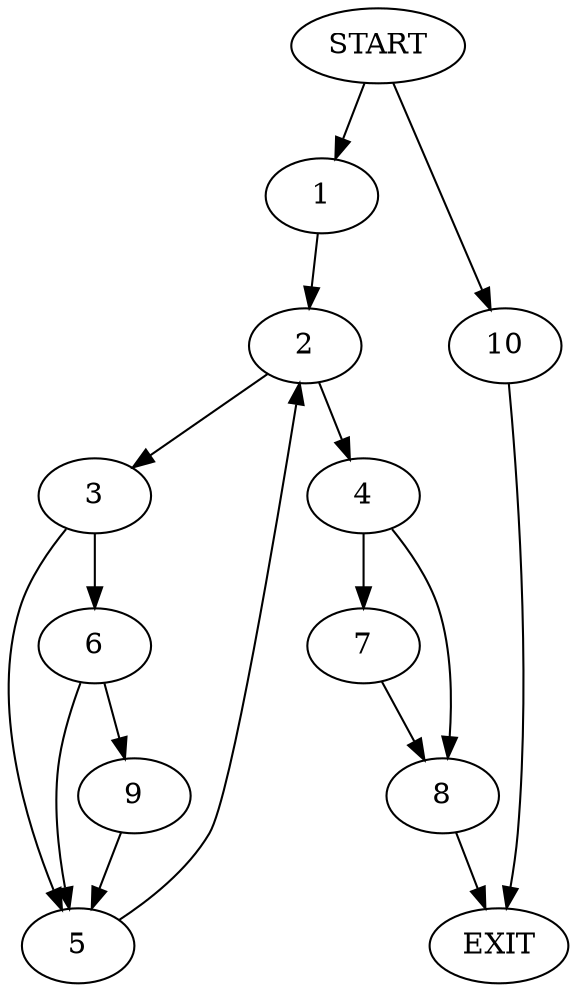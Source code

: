 digraph {
0 [label="START"]
11 [label="EXIT"]
0 -> 1
1 -> 2
2 -> 3
2 -> 4
3 -> 5
3 -> 6
4 -> 7
4 -> 8
5 -> 2
6 -> 5
6 -> 9
9 -> 5
8 -> 11
7 -> 8
0 -> 10
10 -> 11
}
